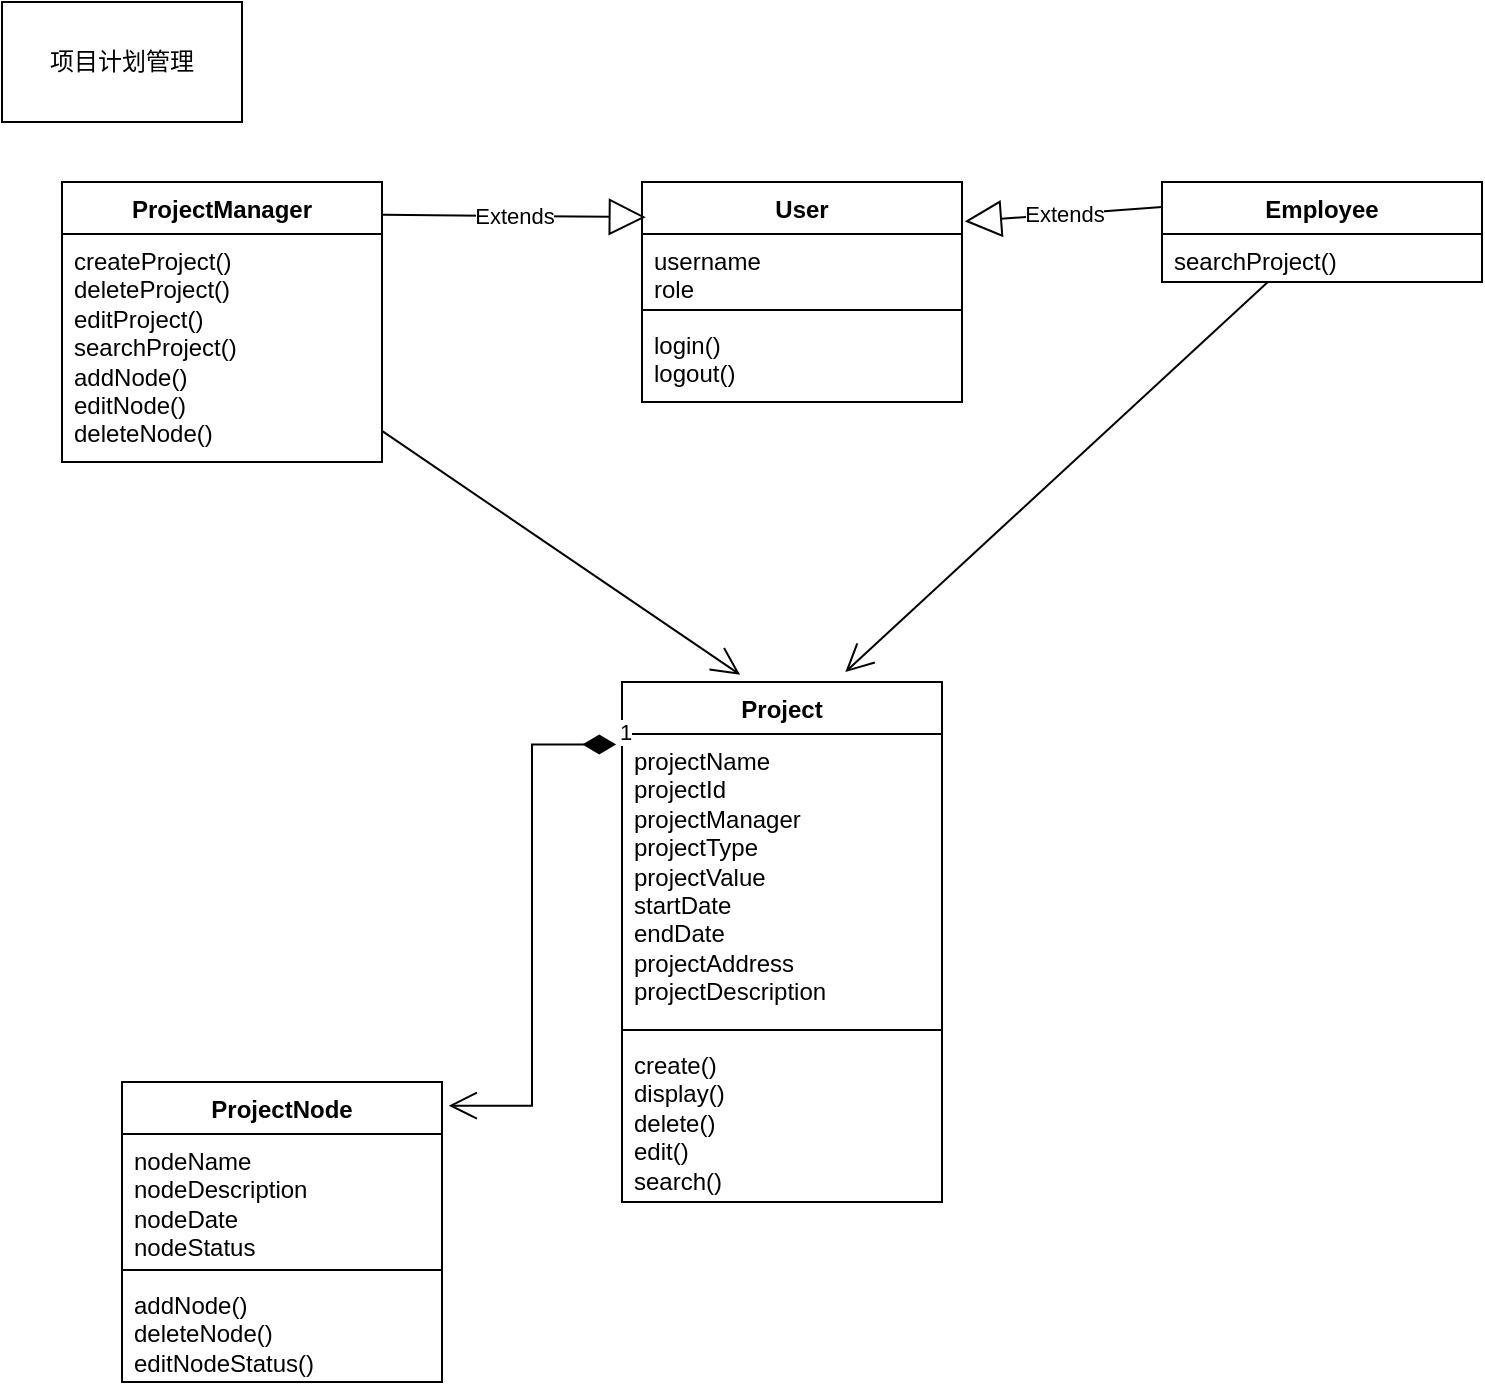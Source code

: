 <mxfile version="24.4.8" type="github">
  <diagram name="第 1 页" id="xPXLTHJ35o09CVX1dx4J">
    <mxGraphModel dx="1221" dy="699" grid="1" gridSize="10" guides="1" tooltips="1" connect="1" arrows="1" fold="1" page="1" pageScale="1" pageWidth="827" pageHeight="1169" math="0" shadow="0">
      <root>
        <mxCell id="0" />
        <mxCell id="1" parent="0" />
        <mxCell id="UK8i47fNfqyBpbVRqF3a-1" value="Project" style="swimlane;fontStyle=1;align=center;verticalAlign=top;childLayout=stackLayout;horizontal=1;startSize=26;horizontalStack=0;resizeParent=1;resizeParentMax=0;resizeLast=0;collapsible=1;marginBottom=0;whiteSpace=wrap;html=1;" parent="1" vertex="1">
          <mxGeometry x="340" y="350" width="160" height="260" as="geometry">
            <mxRectangle x="340" y="280" width="80" height="30" as="alternateBounds" />
          </mxGeometry>
        </mxCell>
        <mxCell id="UK8i47fNfqyBpbVRqF3a-2" value="&lt;div&gt;&lt;div&gt;projectName&amp;nbsp;&lt;br&gt;projectId&amp;nbsp;&lt;br&gt;projectManager&lt;br&gt;projectType&lt;br&gt;projectValue&amp;nbsp;&amp;nbsp;&lt;br&gt;startDate&amp;nbsp;&lt;br&gt;endDate&amp;nbsp;&lt;br&gt;projectAddress&lt;br&gt;projectDescription&amp;nbsp;&lt;br&gt;&lt;/div&gt;&lt;/div&gt;" style="text;strokeColor=none;fillColor=none;align=left;verticalAlign=top;spacingLeft=4;spacingRight=4;overflow=hidden;rotatable=0;points=[[0,0.5],[1,0.5]];portConstraint=eastwest;whiteSpace=wrap;html=1;" parent="UK8i47fNfqyBpbVRqF3a-1" vertex="1">
          <mxGeometry y="26" width="160" height="144" as="geometry" />
        </mxCell>
        <mxCell id="UK8i47fNfqyBpbVRqF3a-3" value="" style="line;strokeWidth=1;fillColor=none;align=left;verticalAlign=middle;spacingTop=-1;spacingLeft=3;spacingRight=3;rotatable=0;labelPosition=right;points=[];portConstraint=eastwest;strokeColor=inherit;" parent="UK8i47fNfqyBpbVRqF3a-1" vertex="1">
          <mxGeometry y="170" width="160" height="8" as="geometry" />
        </mxCell>
        <mxCell id="UK8i47fNfqyBpbVRqF3a-4" value="create()&lt;div&gt;display()&lt;/div&gt;&lt;div&gt;delete()&lt;/div&gt;&lt;div&gt;edit()&lt;/div&gt;&lt;div&gt;search()&lt;/div&gt;" style="text;strokeColor=none;fillColor=none;align=left;verticalAlign=top;spacingLeft=4;spacingRight=4;overflow=hidden;rotatable=0;points=[[0,0.5],[1,0.5]];portConstraint=eastwest;whiteSpace=wrap;html=1;" parent="UK8i47fNfqyBpbVRqF3a-1" vertex="1">
          <mxGeometry y="178" width="160" height="82" as="geometry" />
        </mxCell>
        <mxCell id="UK8i47fNfqyBpbVRqF3a-5" value="User" style="swimlane;fontStyle=1;align=center;verticalAlign=top;childLayout=stackLayout;horizontal=1;startSize=26;horizontalStack=0;resizeParent=1;resizeParentMax=0;resizeLast=0;collapsible=1;marginBottom=0;whiteSpace=wrap;html=1;" parent="1" vertex="1">
          <mxGeometry x="350" y="100" width="160" height="110" as="geometry" />
        </mxCell>
        <mxCell id="UK8i47fNfqyBpbVRqF3a-6" value="username&lt;div&gt;role&lt;/div&gt;" style="text;strokeColor=none;fillColor=none;align=left;verticalAlign=top;spacingLeft=4;spacingRight=4;overflow=hidden;rotatable=0;points=[[0,0.5],[1,0.5]];portConstraint=eastwest;whiteSpace=wrap;html=1;" parent="UK8i47fNfqyBpbVRqF3a-5" vertex="1">
          <mxGeometry y="26" width="160" height="34" as="geometry" />
        </mxCell>
        <mxCell id="UK8i47fNfqyBpbVRqF3a-7" value="" style="line;strokeWidth=1;fillColor=none;align=left;verticalAlign=middle;spacingTop=-1;spacingLeft=3;spacingRight=3;rotatable=0;labelPosition=right;points=[];portConstraint=eastwest;strokeColor=inherit;" parent="UK8i47fNfqyBpbVRqF3a-5" vertex="1">
          <mxGeometry y="60" width="160" height="8" as="geometry" />
        </mxCell>
        <mxCell id="UK8i47fNfqyBpbVRqF3a-8" value="login()&lt;div&gt;logout()&lt;/div&gt;" style="text;strokeColor=none;fillColor=none;align=left;verticalAlign=top;spacingLeft=4;spacingRight=4;overflow=hidden;rotatable=0;points=[[0,0.5],[1,0.5]];portConstraint=eastwest;whiteSpace=wrap;html=1;" parent="UK8i47fNfqyBpbVRqF3a-5" vertex="1">
          <mxGeometry y="68" width="160" height="42" as="geometry" />
        </mxCell>
        <mxCell id="UK8i47fNfqyBpbVRqF3a-9" value="ProjectManager" style="swimlane;fontStyle=1;align=center;verticalAlign=top;childLayout=stackLayout;horizontal=1;startSize=26;horizontalStack=0;resizeParent=1;resizeParentMax=0;resizeLast=0;collapsible=1;marginBottom=0;whiteSpace=wrap;html=1;" parent="1" vertex="1">
          <mxGeometry x="60" y="100" width="160" height="140" as="geometry">
            <mxRectangle x="60" y="100" width="130" height="30" as="alternateBounds" />
          </mxGeometry>
        </mxCell>
        <mxCell id="UK8i47fNfqyBpbVRqF3a-12" value="createProject()&lt;div&gt;deleteProject()&lt;/div&gt;&lt;div&gt;editProject()&lt;/div&gt;&lt;div&gt;searchProject()&lt;/div&gt;&lt;div&gt;addNode()&lt;/div&gt;&lt;div&gt;editNode()&lt;/div&gt;&lt;div&gt;deleteNode()&lt;/div&gt;" style="text;strokeColor=none;fillColor=none;align=left;verticalAlign=top;spacingLeft=4;spacingRight=4;overflow=hidden;rotatable=0;points=[[0,0.5],[1,0.5]];portConstraint=eastwest;whiteSpace=wrap;html=1;" parent="UK8i47fNfqyBpbVRqF3a-9" vertex="1">
          <mxGeometry y="26" width="160" height="114" as="geometry" />
        </mxCell>
        <mxCell id="UK8i47fNfqyBpbVRqF3a-13" value="ProjectNode" style="swimlane;fontStyle=1;align=center;verticalAlign=top;childLayout=stackLayout;horizontal=1;startSize=26;horizontalStack=0;resizeParent=1;resizeParentMax=0;resizeLast=0;collapsible=1;marginBottom=0;whiteSpace=wrap;html=1;" parent="1" vertex="1">
          <mxGeometry x="90" y="550" width="160" height="150" as="geometry" />
        </mxCell>
        <mxCell id="UK8i47fNfqyBpbVRqF3a-14" value="nodeName&lt;div&gt;nodeDescription&lt;/div&gt;&lt;div&gt;nodeDate&lt;/div&gt;&lt;div&gt;nodeStatus&lt;/div&gt;" style="text;strokeColor=none;fillColor=none;align=left;verticalAlign=top;spacingLeft=4;spacingRight=4;overflow=hidden;rotatable=0;points=[[0,0.5],[1,0.5]];portConstraint=eastwest;whiteSpace=wrap;html=1;" parent="UK8i47fNfqyBpbVRqF3a-13" vertex="1">
          <mxGeometry y="26" width="160" height="64" as="geometry" />
        </mxCell>
        <mxCell id="UK8i47fNfqyBpbVRqF3a-15" value="" style="line;strokeWidth=1;fillColor=none;align=left;verticalAlign=middle;spacingTop=-1;spacingLeft=3;spacingRight=3;rotatable=0;labelPosition=right;points=[];portConstraint=eastwest;strokeColor=inherit;" parent="UK8i47fNfqyBpbVRqF3a-13" vertex="1">
          <mxGeometry y="90" width="160" height="8" as="geometry" />
        </mxCell>
        <mxCell id="UK8i47fNfqyBpbVRqF3a-16" value="addNode()&lt;div&gt;deleteNode()&lt;/div&gt;&lt;div&gt;editNodeStatus()&lt;/div&gt;" style="text;strokeColor=none;fillColor=none;align=left;verticalAlign=top;spacingLeft=4;spacingRight=4;overflow=hidden;rotatable=0;points=[[0,0.5],[1,0.5]];portConstraint=eastwest;whiteSpace=wrap;html=1;" parent="UK8i47fNfqyBpbVRqF3a-13" vertex="1">
          <mxGeometry y="98" width="160" height="52" as="geometry" />
        </mxCell>
        <mxCell id="a9iE7syzfxpvLh4KcL6A-9" value="Employee" style="swimlane;fontStyle=1;align=center;verticalAlign=top;childLayout=stackLayout;horizontal=1;startSize=26;horizontalStack=0;resizeParent=1;resizeParentMax=0;resizeLast=0;collapsible=1;marginBottom=0;whiteSpace=wrap;html=1;" vertex="1" parent="1">
          <mxGeometry x="610" y="100" width="160" height="50" as="geometry">
            <mxRectangle x="420" y="244" width="130" height="30" as="alternateBounds" />
          </mxGeometry>
        </mxCell>
        <mxCell id="a9iE7syzfxpvLh4KcL6A-10" value="&lt;div&gt;searchProject()&lt;/div&gt;&lt;div&gt;&lt;br&gt;&lt;/div&gt;" style="text;strokeColor=none;fillColor=none;align=left;verticalAlign=top;spacingLeft=4;spacingRight=4;overflow=hidden;rotatable=0;points=[[0,0.5],[1,0.5]];portConstraint=eastwest;whiteSpace=wrap;html=1;" vertex="1" parent="a9iE7syzfxpvLh4KcL6A-9">
          <mxGeometry y="26" width="160" height="24" as="geometry" />
        </mxCell>
        <mxCell id="a9iE7syzfxpvLh4KcL6A-11" value="Extends" style="endArrow=block;endSize=16;endFill=0;html=1;rounded=0;exitX=1.003;exitY=0.117;exitDx=0;exitDy=0;exitPerimeter=0;entryX=0.012;entryY=0.16;entryDx=0;entryDy=0;entryPerimeter=0;" edge="1" parent="1" source="UK8i47fNfqyBpbVRqF3a-9" target="UK8i47fNfqyBpbVRqF3a-5">
          <mxGeometry width="160" relative="1" as="geometry">
            <mxPoint x="200" y="115" as="sourcePoint" />
            <mxPoint x="280" y="120" as="targetPoint" />
          </mxGeometry>
        </mxCell>
        <mxCell id="a9iE7syzfxpvLh4KcL6A-12" value="Extends" style="endArrow=block;endSize=16;endFill=0;html=1;rounded=0;exitX=0;exitY=0.25;exitDx=0;exitDy=0;entryX=1.009;entryY=0.179;entryDx=0;entryDy=0;entryPerimeter=0;" edge="1" parent="1" source="a9iE7syzfxpvLh4KcL6A-9" target="UK8i47fNfqyBpbVRqF3a-5">
          <mxGeometry width="160" relative="1" as="geometry">
            <mxPoint x="490" y="60" as="sourcePoint" />
            <mxPoint x="254" y="106" as="targetPoint" />
          </mxGeometry>
        </mxCell>
        <mxCell id="a9iE7syzfxpvLh4KcL6A-14" value="1" style="endArrow=open;html=1;endSize=12;startArrow=diamondThin;startSize=14;startFill=1;edgeStyle=orthogonalEdgeStyle;align=left;verticalAlign=bottom;rounded=0;exitX=-0.018;exitY=0.12;exitDx=0;exitDy=0;exitPerimeter=0;entryX=1.021;entryY=0.079;entryDx=0;entryDy=0;entryPerimeter=0;" edge="1" parent="1" source="UK8i47fNfqyBpbVRqF3a-1" target="UK8i47fNfqyBpbVRqF3a-13">
          <mxGeometry x="-1" y="3" relative="1" as="geometry">
            <mxPoint x="320" y="370" as="sourcePoint" />
            <mxPoint x="190" y="580" as="targetPoint" />
          </mxGeometry>
        </mxCell>
        <mxCell id="a9iE7syzfxpvLh4KcL6A-17" value="" style="endArrow=open;endFill=1;endSize=12;html=1;rounded=0;entryX=0.369;entryY=-0.014;entryDx=0;entryDy=0;entryPerimeter=0;" edge="1" parent="1" source="UK8i47fNfqyBpbVRqF3a-9" target="UK8i47fNfqyBpbVRqF3a-1">
          <mxGeometry width="160" relative="1" as="geometry">
            <mxPoint x="254" y="260" as="sourcePoint" />
            <mxPoint x="414" y="260" as="targetPoint" />
          </mxGeometry>
        </mxCell>
        <mxCell id="a9iE7syzfxpvLh4KcL6A-19" value="" style="endArrow=open;endFill=1;endSize=12;html=1;rounded=0;entryX=0.698;entryY=-0.019;entryDx=0;entryDy=0;entryPerimeter=0;" edge="1" parent="1" source="a9iE7syzfxpvLh4KcL6A-9" target="UK8i47fNfqyBpbVRqF3a-1">
          <mxGeometry width="160" relative="1" as="geometry">
            <mxPoint x="380" y="370" as="sourcePoint" />
            <mxPoint x="470" y="340" as="targetPoint" />
          </mxGeometry>
        </mxCell>
        <mxCell id="a9iE7syzfxpvLh4KcL6A-20" value="项目计划管理" style="whiteSpace=wrap;html=1;" vertex="1" parent="1">
          <mxGeometry x="30" y="10" width="120" height="60" as="geometry" />
        </mxCell>
      </root>
    </mxGraphModel>
  </diagram>
</mxfile>
